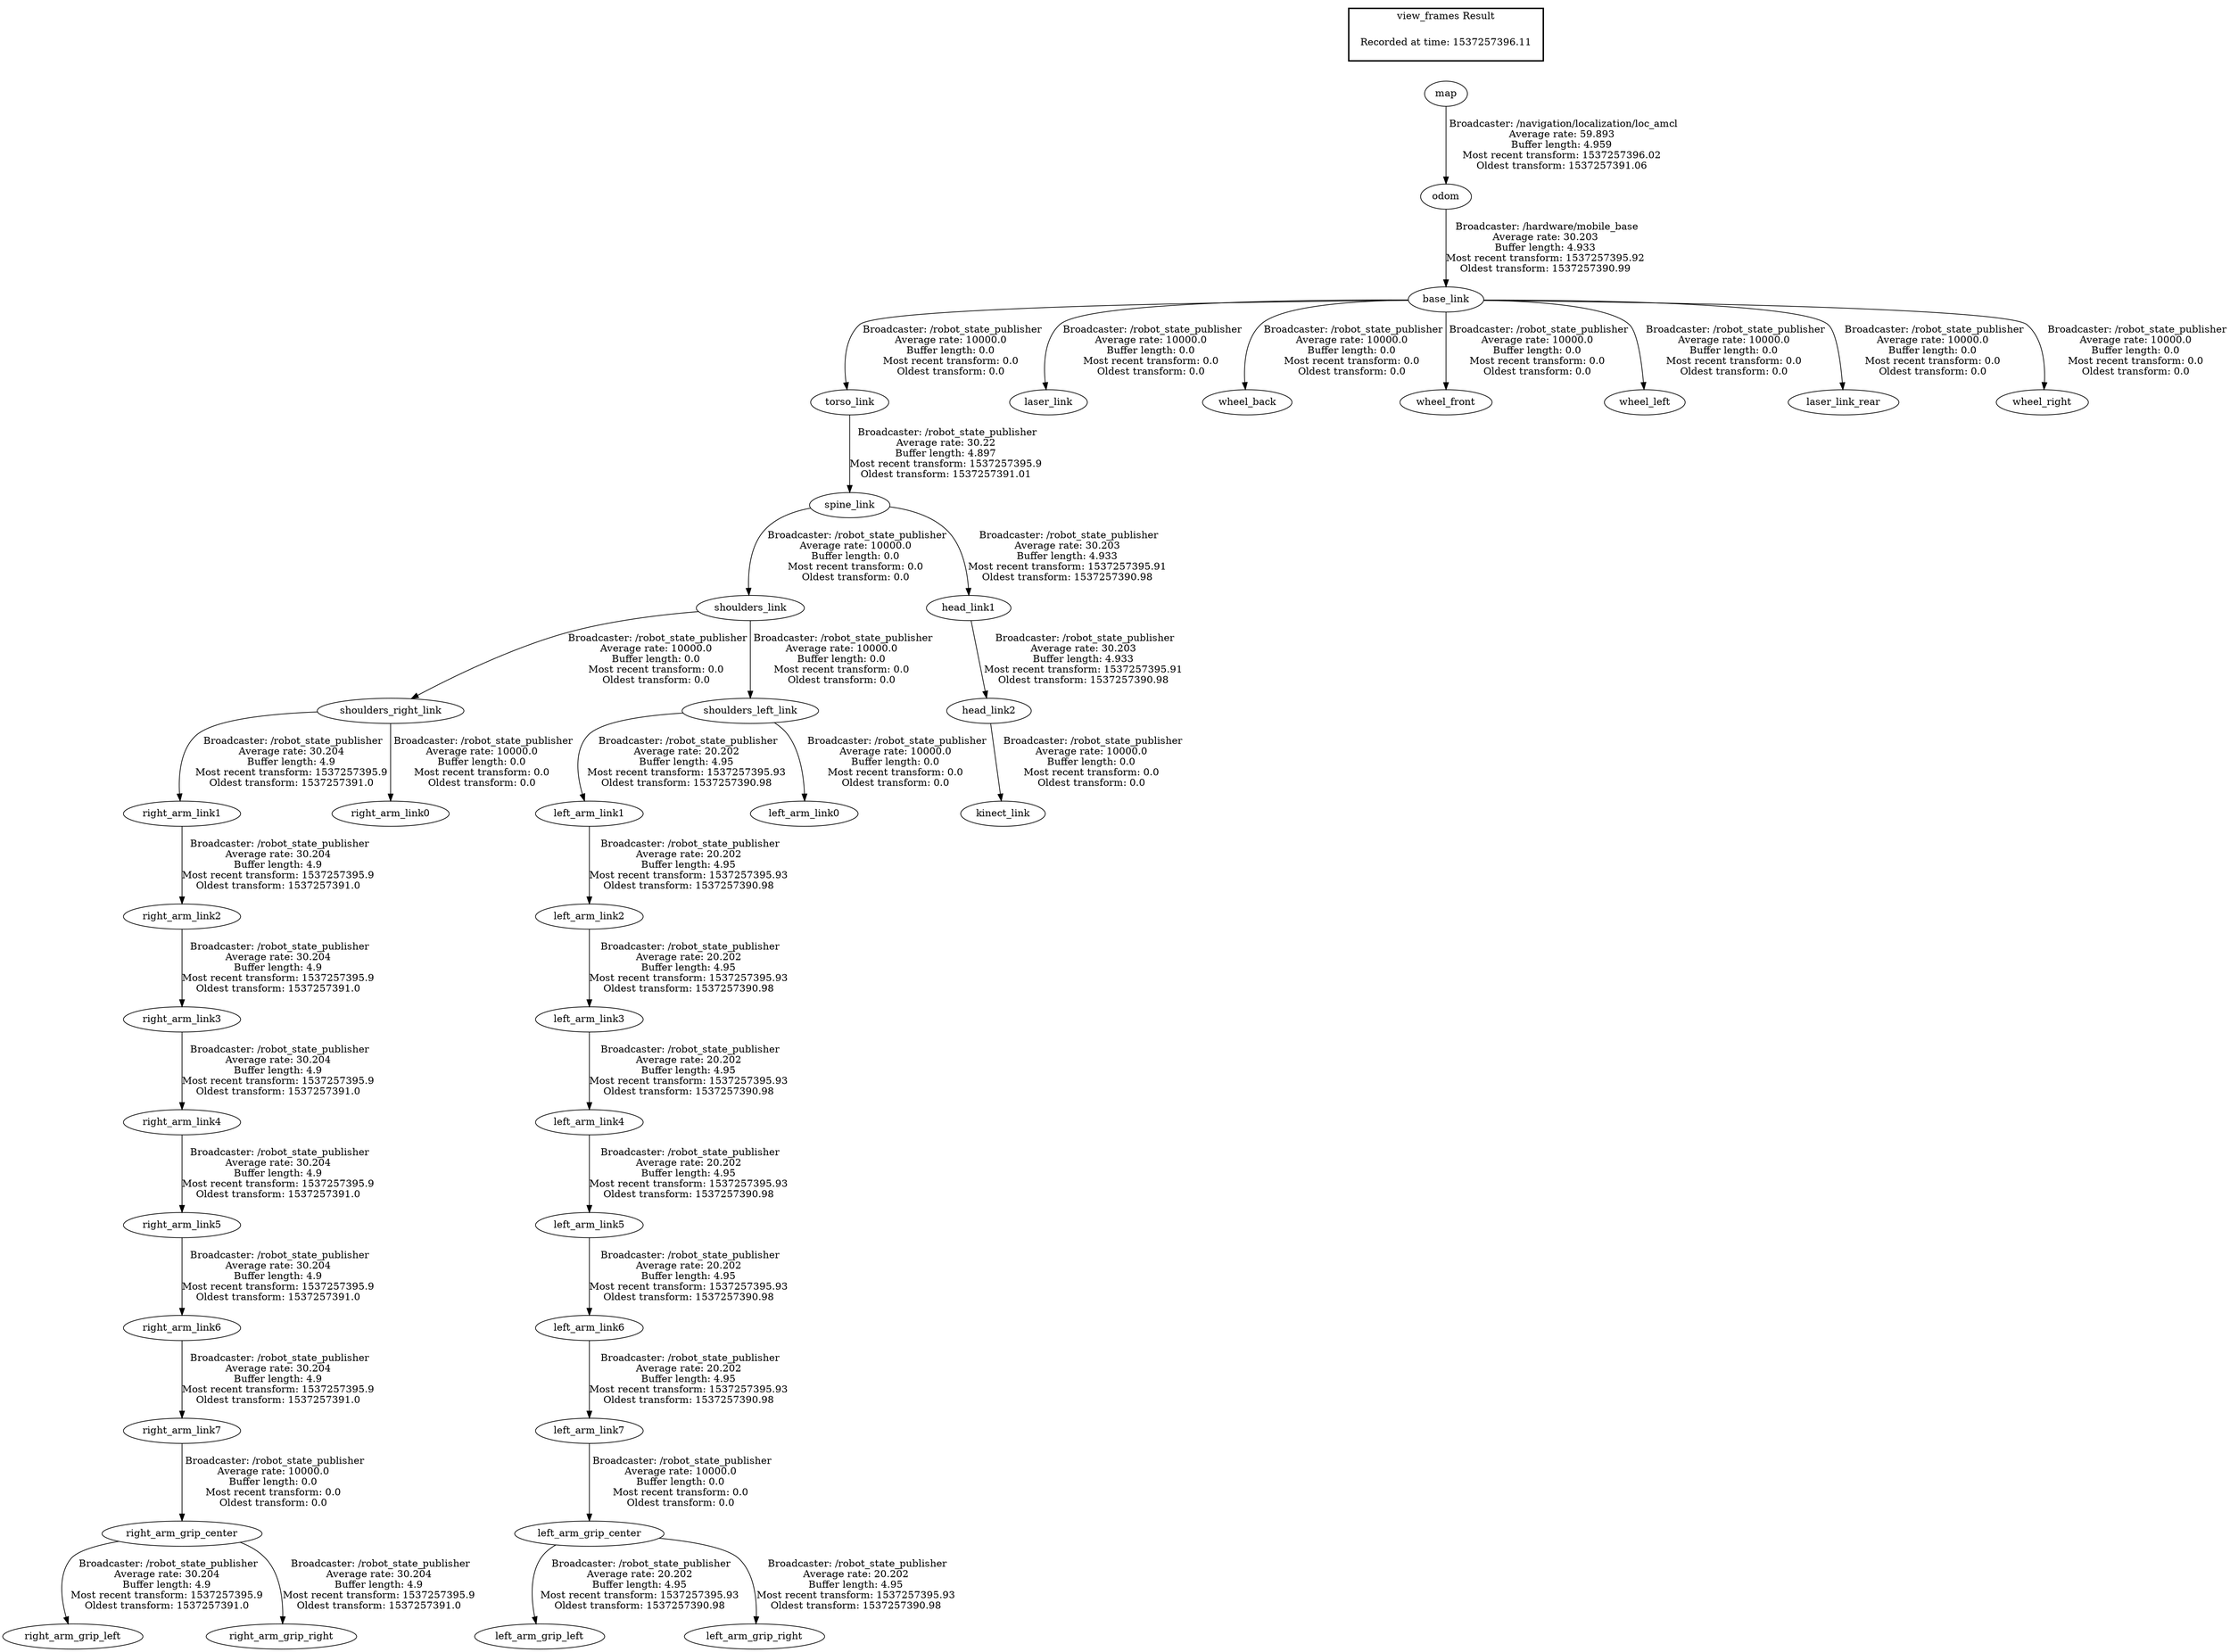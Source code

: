 digraph G {
"right_arm_link6" -> "right_arm_link7"[label=" Broadcaster: /robot_state_publisher\nAverage rate: 30.204\nBuffer length: 4.9\nMost recent transform: 1537257395.9\nOldest transform: 1537257391.0\n"];
"right_arm_link5" -> "right_arm_link6"[label=" Broadcaster: /robot_state_publisher\nAverage rate: 30.204\nBuffer length: 4.9\nMost recent transform: 1537257395.9\nOldest transform: 1537257391.0\n"];
"torso_link" -> "spine_link"[label=" Broadcaster: /robot_state_publisher\nAverage rate: 30.22\nBuffer length: 4.897\nMost recent transform: 1537257395.9\nOldest transform: 1537257391.01\n"];
"right_arm_link3" -> "right_arm_link4"[label=" Broadcaster: /robot_state_publisher\nAverage rate: 30.204\nBuffer length: 4.9\nMost recent transform: 1537257395.9\nOldest transform: 1537257391.0\n"];
"right_arm_link2" -> "right_arm_link3"[label=" Broadcaster: /robot_state_publisher\nAverage rate: 30.204\nBuffer length: 4.9\nMost recent transform: 1537257395.9\nOldest transform: 1537257391.0\n"];
"right_arm_link1" -> "right_arm_link2"[label=" Broadcaster: /robot_state_publisher\nAverage rate: 30.204\nBuffer length: 4.9\nMost recent transform: 1537257395.9\nOldest transform: 1537257391.0\n"];
"base_link" -> "laser_link"[label=" Broadcaster: /robot_state_publisher\nAverage rate: 10000.0\nBuffer length: 0.0\nMost recent transform: 0.0\nOldest transform: 0.0\n"];
"shoulders_right_link" -> "right_arm_link0"[label=" Broadcaster: /robot_state_publisher\nAverage rate: 10000.0\nBuffer length: 0.0\nMost recent transform: 0.0\nOldest transform: 0.0\n"];
"right_arm_link4" -> "right_arm_link5"[label=" Broadcaster: /robot_state_publisher\nAverage rate: 30.204\nBuffer length: 4.9\nMost recent transform: 1537257395.9\nOldest transform: 1537257391.0\n"];
"base_link" -> "wheel_back"[label=" Broadcaster: /robot_state_publisher\nAverage rate: 10000.0\nBuffer length: 0.0\nMost recent transform: 0.0\nOldest transform: 0.0\n"];
"left_arm_grip_center" -> "left_arm_grip_left"[label=" Broadcaster: /robot_state_publisher\nAverage rate: 20.202\nBuffer length: 4.95\nMost recent transform: 1537257395.93\nOldest transform: 1537257390.98\n"];
"left_arm_link2" -> "left_arm_link3"[label=" Broadcaster: /robot_state_publisher\nAverage rate: 20.202\nBuffer length: 4.95\nMost recent transform: 1537257395.93\nOldest transform: 1537257390.98\n"];
"left_arm_link1" -> "left_arm_link2"[label=" Broadcaster: /robot_state_publisher\nAverage rate: 20.202\nBuffer length: 4.95\nMost recent transform: 1537257395.93\nOldest transform: 1537257390.98\n"];
"shoulders_left_link" -> "left_arm_link1"[label=" Broadcaster: /robot_state_publisher\nAverage rate: 20.202\nBuffer length: 4.95\nMost recent transform: 1537257395.93\nOldest transform: 1537257390.98\n"];
"shoulders_left_link" -> "left_arm_link0"[label=" Broadcaster: /robot_state_publisher\nAverage rate: 10000.0\nBuffer length: 0.0\nMost recent transform: 0.0\nOldest transform: 0.0\n"];
"left_arm_link6" -> "left_arm_link7"[label=" Broadcaster: /robot_state_publisher\nAverage rate: 20.202\nBuffer length: 4.95\nMost recent transform: 1537257395.93\nOldest transform: 1537257390.98\n"];
"right_arm_link7" -> "right_arm_grip_center"[label=" Broadcaster: /robot_state_publisher\nAverage rate: 10000.0\nBuffer length: 0.0\nMost recent transform: 0.0\nOldest transform: 0.0\n"];
"left_arm_link4" -> "left_arm_link5"[label=" Broadcaster: /robot_state_publisher\nAverage rate: 20.202\nBuffer length: 4.95\nMost recent transform: 1537257395.93\nOldest transform: 1537257390.98\n"];
"shoulders_link" -> "shoulders_right_link"[label=" Broadcaster: /robot_state_publisher\nAverage rate: 10000.0\nBuffer length: 0.0\nMost recent transform: 0.0\nOldest transform: 0.0\n"];
"spine_link" -> "shoulders_link"[label=" Broadcaster: /robot_state_publisher\nAverage rate: 10000.0\nBuffer length: 0.0\nMost recent transform: 0.0\nOldest transform: 0.0\n"];
"odom" -> "base_link"[label=" Broadcaster: /hardware/mobile_base\nAverage rate: 30.203\nBuffer length: 4.933\nMost recent transform: 1537257395.92\nOldest transform: 1537257390.99\n"];
"head_link2" -> "kinect_link"[label=" Broadcaster: /robot_state_publisher\nAverage rate: 10000.0\nBuffer length: 0.0\nMost recent transform: 0.0\nOldest transform: 0.0\n"];
"shoulders_link" -> "shoulders_left_link"[label=" Broadcaster: /robot_state_publisher\nAverage rate: 10000.0\nBuffer length: 0.0\nMost recent transform: 0.0\nOldest transform: 0.0\n"];
"base_link" -> "wheel_front"[label=" Broadcaster: /robot_state_publisher\nAverage rate: 10000.0\nBuffer length: 0.0\nMost recent transform: 0.0\nOldest transform: 0.0\n"];
"base_link" -> "wheel_left"[label=" Broadcaster: /robot_state_publisher\nAverage rate: 10000.0\nBuffer length: 0.0\nMost recent transform: 0.0\nOldest transform: 0.0\n"];
"base_link" -> "laser_link_rear"[label=" Broadcaster: /robot_state_publisher\nAverage rate: 10000.0\nBuffer length: 0.0\nMost recent transform: 0.0\nOldest transform: 0.0\n"];
"map" -> "odom"[label=" Broadcaster: /navigation/localization/loc_amcl\nAverage rate: 59.893\nBuffer length: 4.959\nMost recent transform: 1537257396.02\nOldest transform: 1537257391.06\n"];
"right_arm_grip_center" -> "right_arm_grip_left"[label=" Broadcaster: /robot_state_publisher\nAverage rate: 30.204\nBuffer length: 4.9\nMost recent transform: 1537257395.9\nOldest transform: 1537257391.0\n"];
"left_arm_link7" -> "left_arm_grip_center"[label=" Broadcaster: /robot_state_publisher\nAverage rate: 10000.0\nBuffer length: 0.0\nMost recent transform: 0.0\nOldest transform: 0.0\n"];
"shoulders_right_link" -> "right_arm_link1"[label=" Broadcaster: /robot_state_publisher\nAverage rate: 30.204\nBuffer length: 4.9\nMost recent transform: 1537257395.9\nOldest transform: 1537257391.0\n"];
"left_arm_link5" -> "left_arm_link6"[label=" Broadcaster: /robot_state_publisher\nAverage rate: 20.202\nBuffer length: 4.95\nMost recent transform: 1537257395.93\nOldest transform: 1537257390.98\n"];
"spine_link" -> "head_link1"[label=" Broadcaster: /robot_state_publisher\nAverage rate: 30.203\nBuffer length: 4.933\nMost recent transform: 1537257395.91\nOldest transform: 1537257390.98\n"];
"head_link1" -> "head_link2"[label=" Broadcaster: /robot_state_publisher\nAverage rate: 30.203\nBuffer length: 4.933\nMost recent transform: 1537257395.91\nOldest transform: 1537257390.98\n"];
"left_arm_link3" -> "left_arm_link4"[label=" Broadcaster: /robot_state_publisher\nAverage rate: 20.202\nBuffer length: 4.95\nMost recent transform: 1537257395.93\nOldest transform: 1537257390.98\n"];
"base_link" -> "torso_link"[label=" Broadcaster: /robot_state_publisher\nAverage rate: 10000.0\nBuffer length: 0.0\nMost recent transform: 0.0\nOldest transform: 0.0\n"];
"left_arm_grip_center" -> "left_arm_grip_right"[label=" Broadcaster: /robot_state_publisher\nAverage rate: 20.202\nBuffer length: 4.95\nMost recent transform: 1537257395.93\nOldest transform: 1537257390.98\n"];
"right_arm_grip_center" -> "right_arm_grip_right"[label=" Broadcaster: /robot_state_publisher\nAverage rate: 30.204\nBuffer length: 4.9\nMost recent transform: 1537257395.9\nOldest transform: 1537257391.0\n"];
"base_link" -> "wheel_right"[label=" Broadcaster: /robot_state_publisher\nAverage rate: 10000.0\nBuffer length: 0.0\nMost recent transform: 0.0\nOldest transform: 0.0\n"];
edge [style=invis];
 subgraph cluster_legend { style=bold; color=black; label ="view_frames Result";
"Recorded at time: 1537257396.11"[ shape=plaintext ] ;
}->"map";
}